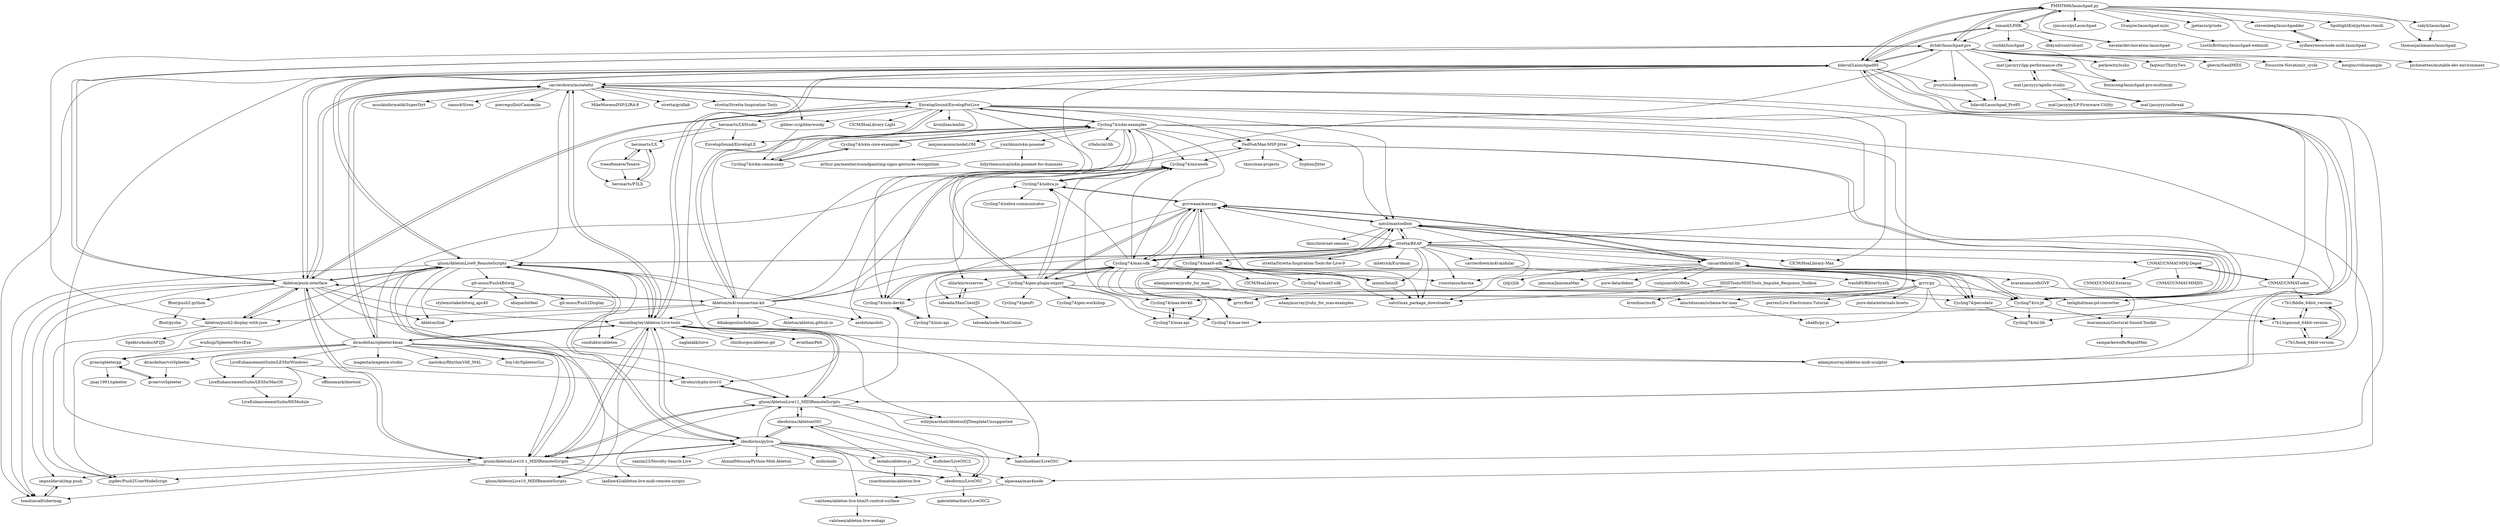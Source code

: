 digraph G {
"FMMT666/launchpad.py" -> "nimaid/LPHK"
"FMMT666/launchpad.py" -> "dvhdr/launchpad-pro"
"FMMT666/launchpad.py" -> "rjmunro/pyLaunchpad"
"FMMT666/launchpad.py" -> "hdavid/Launchpad95"
"FMMT666/launchpad.py" -> "Granjow/launchpad-mini"
"FMMT666/launchpad.py" -> "jpetazzo/griode"
"FMMT666/launchpad.py" -> "stevenleeg/launchpadder"
"FMMT666/launchpad.py" -> "sydlawrence/node-midi-launchpad"
"FMMT666/launchpad.py" -> "SpotlightKid/python-rtmidi" ["e"=1]
"FMMT666/launchpad.py" -> "eavelardev/novation-launchpad"
"FMMT666/launchpad.py" -> "thomasjachmann/launchpad"
"FMMT666/launchpad.py" -> "rakyll/launchpad"
"EnvelopSound/EnvelopForLive" -> "CICM/HoaLibrary-Max" ["e"=1]
"EnvelopSound/EnvelopForLive" -> "Cycling74/n4m-examples"
"EnvelopSound/EnvelopForLive" -> "kronihias/ambix" ["e"=1]
"EnvelopSound/EnvelopForLive" -> "EnvelopSound/EnvelopLX"
"EnvelopSound/EnvelopForLive" -> "heronarts/LXStudio"
"EnvelopSound/EnvelopForLive" -> "stretta/BEAP"
"EnvelopSound/EnvelopForLive" -> "carrierdown/mutateful"
"EnvelopSound/EnvelopForLive" -> "CICM/HoaLibrary-Light" ["e"=1]
"EnvelopSound/EnvelopForLive" -> "Ableton/m4l-connection-kit"
"EnvelopSound/EnvelopForLive" -> "CNMAT/CNMAT-odot"
"EnvelopSound/EnvelopForLive" -> "FedFod/Max-MSP-Jitter"
"EnvelopSound/EnvelopForLive" -> "Cycling74/min-devkit"
"EnvelopSound/EnvelopForLive" -> "gibber-cc/gibberwocky"
"EnvelopSound/EnvelopForLive" -> "natcl/maxtoolbox"
"EnvelopSound/EnvelopForLive" -> "Ableton/push-interface"
"diracdeltas/spleeter4max" -> "carrierdown/mutateful"
"diracdeltas/spleeter4max" -> "diracdeltas/vstSpleeter"
"diracdeltas/spleeter4max" -> "danielbayley/Ableton-Live-tools"
"diracdeltas/spleeter4max" -> "LiveEnhancementSuite/LESforMacOS"
"diracdeltas/spleeter4max" -> "LiveEnhancementSuite/LESforWindows"
"diracdeltas/spleeter4max" -> "adamjmurray/ableton-midi-sculptor"
"diracdeltas/spleeter4max" -> "gluon/AbletonLive10.1_MIDIRemoteScripts"
"diracdeltas/spleeter4max" -> "magenta/magenta-studio" ["e"=1]
"diracdeltas/spleeter4max" -> "ideoforms/pylive"
"diracdeltas/spleeter4max" -> "Cycling74/miraweb"
"diracdeltas/spleeter4max" -> "ldrolez/clyphx-live10"
"diracdeltas/spleeter4max" -> "Ableton/push-interface"
"diracdeltas/spleeter4max" -> "naotokui/RhythmVAE_M4L" ["e"=1]
"diracdeltas/spleeter4max" -> "boy1dr/SpleeterGui" ["e"=1]
"diracdeltas/spleeter4max" -> "gvne/spleeterpp"
"mat1jaczyyy/apollo-studio" -> "mat1jaczyyy/lpp-performance-cfw"
"mat1jaczyyy/apollo-studio" -> "mat1jaczyyy/LP-Firmware-Utility"
"mat1jaczyyy/apollo-studio" -> "mat1jaczyyy/outbreak"
"gluon/AbletonLive10.1_MIDIRemoteScripts" -> "gluon/AbletonLive11_MIDIRemoteScripts"
"gluon/AbletonLive10.1_MIDIRemoteScripts" -> "gluon/AbletonLive9_RemoteScripts"
"gluon/AbletonLive10.1_MIDIRemoteScripts" -> "ideoforms/pylive"
"gluon/AbletonLive10.1_MIDIRemoteScripts" -> "danielbayley/Ableton-Live-tools"
"gluon/AbletonLive10.1_MIDIRemoteScripts" -> "jzgdev/Push2UserModeScript"
"gluon/AbletonLive10.1_MIDIRemoteScripts" -> "gluon/AbletonLive10_MIDIRemoteScripts"
"gluon/AbletonLive10.1_MIDIRemoteScripts" -> "tomduncalf/ubermap"
"gluon/AbletonLive10.1_MIDIRemoteScripts" -> "ideoforms/LiveOSC"
"gluon/AbletonLive10.1_MIDIRemoteScripts" -> "laidlaw42/ableton-live-midi-remote-scripts"
"gluon/AbletonLive10.1_MIDIRemoteScripts" -> "impsnldavid/imp.push"
"gluon/AbletonLive10.1_MIDIRemoteScripts" -> "Ableton/push-interface"
"LiveEnhancementSuite/LESforWindows" -> "LiveEnhancementSuite/LESforMacOS"
"LiveEnhancementSuite/LESforWindows" -> "LiveEnhancementSuite/HSModule"
"LiveEnhancementSuite/LESforWindows" -> "offlinemark/dawtool"
"LiveEnhancementSuite/LESforWindows" -> "ldrolez/clyphx-live10"
"Cycling74/percolate" -> "Cycling74/ml-lib"
"stufisher/LiveOSC2" -> "ideoforms/LiveOSC"
"Ableton/push-interface" -> "Ableton/push2-display-with-juce"
"Ableton/push-interface" -> "gluon/AbletonLive9_RemoteScripts"
"Ableton/push-interface" -> "Ableton/link" ["e"=1]
"Ableton/push-interface" -> "Ableton/m4l-connection-kit"
"Ableton/push-interface" -> "gluon/AbletonLive11_MIDIRemoteScripts"
"Ableton/push-interface" -> "ffont/push2-python"
"Ableton/push-interface" -> "impsnldavid/imp.push"
"Ableton/push-interface" -> "gluon/AbletonLive10.1_MIDIRemoteScripts"
"Ableton/push-interface" -> "tomduncalf/ubermap"
"Ableton/push-interface" -> "carrierdown/mutateful"
"Ableton/push-interface" -> "hdavid/Launchpad95"
"Ableton/push-interface" -> "dvhdr/launchpad-pro"
"Ableton/push-interface" -> "EnvelopSound/EnvelopForLive"
"Ableton/push-interface" -> "jzgdev/Push2UserModeScript"
"Ableton/push-interface" -> "danielbayley/Ableton-Live-tools"
"hdavid/Launchpad95" -> "gluon/AbletonLive9_RemoteScripts"
"hdavid/Launchpad95" -> "gluon/AbletonLive11_MIDIRemoteScripts"
"hdavid/Launchpad95" -> "hdavid/Launchpad_Pro95"
"hdavid/Launchpad95" -> "FMMT666/launchpad.py"
"hdavid/Launchpad95" -> "dvhdr/launchpad-pro"
"hdavid/Launchpad95" -> "danielbayley/Ableton-Live-tools"
"hdavid/Launchpad95" -> "gluon/AbletonLive10.1_MIDIRemoteScripts"
"hdavid/Launchpad95" -> "adamjmurray/ableton-midi-sculptor"
"hdavid/Launchpad95" -> "Ableton/push-interface"
"hdavid/Launchpad95" -> "nimaid/LPHK"
"hdavid/Launchpad95" -> "carrierdown/mutateful"
"hdavid/Launchpad95" -> "jrcurtis/subsequencely"
"hdavid/Launchpad95" -> "hanshuebner/LiveOSC"
"hdavid/Launchpad95" -> "ldrolez/clyphx-live10"
"hdavid/Launchpad95" -> "tomduncalf/ubermap"
"Ableton/m4l-connection-kit" -> "Ableton/link" ["e"=1]
"Ableton/m4l-connection-kit" -> "Ableton/push-interface"
"Ableton/m4l-connection-kit" -> "EnvelopSound/EnvelopForLive"
"Ableton/m4l-connection-kit" -> "Cycling74/n4m-examples"
"Ableton/m4l-connection-kit" -> "FedFod/Max-MSP-Jitter"
"Ableton/m4l-connection-kit" -> "danielbayley/Ableton-Live-tools"
"Ableton/m4l-connection-kit" -> "Ableton/push2-display-with-juce"
"Ableton/m4l-connection-kit" -> "gluon/AbletonLive9_RemoteScripts"
"Ableton/m4l-connection-kit" -> "stretta/BEAP"
"Ableton/m4l-connection-kit" -> "axoloti/axoloti" ["e"=1]
"Ableton/m4l-connection-kit" -> "hdavid/Launchpad95"
"Ableton/m4l-connection-kit" -> "Ableton/ableton.github.io"
"Ableton/m4l-connection-kit" -> "Cycling74/miraweb"
"Ableton/m4l-connection-kit" -> "Cycling74/xebra.js"
"Ableton/m4l-connection-kit" -> "ddiakopoulos/hiduino" ["e"=1]
"gvne/spleeterpp" -> "gvne/vstSpleeter"
"gvne/spleeterpp" -> "jinay1991/spleeter" ["e"=1]
"wudicgi/SpleeterMsvcExe" -> "gvne/spleeterpp"
"Cycling74/miraweb" -> "Cycling74/xebra.js"
"Cycling74/miraweb" -> "olilarkin/wsserver"
"Cycling74/miraweb" -> "Cycling74/max-devkit"
"gluon/AbletonLive9_RemoteScripts" -> "gluon/AbletonLive10.1_MIDIRemoteScripts"
"gluon/AbletonLive9_RemoteScripts" -> "Ableton/push-interface"
"gluon/AbletonLive9_RemoteScripts" -> "hdavid/Launchpad95"
"gluon/AbletonLive9_RemoteScripts" -> "danielbayley/Ableton-Live-tools"
"gluon/AbletonLive9_RemoteScripts" -> "gluon/AbletonLive10_MIDIRemoteScripts"
"gluon/AbletonLive9_RemoteScripts" -> "stretta/BEAP"
"gluon/AbletonLive9_RemoteScripts" -> "tomduncalf/ubermap"
"gluon/AbletonLive9_RemoteScripts" -> "gluon/AbletonLive11_MIDIRemoteScripts"
"gluon/AbletonLive9_RemoteScripts" -> "ideoforms/pylive"
"gluon/AbletonLive9_RemoteScripts" -> "Ableton/link" ["e"=1]
"gluon/AbletonLive9_RemoteScripts" -> "jzgdev/Push2UserModeScript"
"gluon/AbletonLive9_RemoteScripts" -> "conduktor/ableton"
"gluon/AbletonLive9_RemoteScripts" -> "carrierdown/mutateful"
"gluon/AbletonLive9_RemoteScripts" -> "Ableton/push2-display-with-juce"
"gluon/AbletonLive9_RemoteScripts" -> "git-moss/Push4Bitwig"
"stretta/BEAP" -> "stretta/Stretta-Inspiration-Tools-for-Live-9"
"stretta/BEAP" -> "natcl/maxtoolbox"
"stretta/BEAP" -> "carrierdown/m4l-midular"
"stretta/BEAP" -> "grrrwaaa/maxcpp"
"stretta/BEAP" -> "natcl/max_package_downloader"
"stretta/BEAP" -> "Cycling74/max6-sdk"
"stretta/BEAP" -> "CNMAT/CNMAT-MMJ-Depot"
"stretta/BEAP" -> "mhetrick/Euromax"
"stretta/BEAP" -> "gluon/AbletonLive9_RemoteScripts"
"stretta/BEAP" -> "cmuartfab/ml-lib"
"stretta/BEAP" -> "Cycling74/percolate"
"stretta/BEAP" -> "CICM/HoaLibrary-Max" ["e"=1]
"stretta/BEAP" -> "Cycling74/max-sdk"
"stretta/BEAP" -> "iannix/IanniX"
"stretta/BEAP" -> "rconstanzo/karma"
"natcl/maxtoolbox" -> "grrrwaaa/maxcpp"
"natcl/maxtoolbox" -> "natcl/max_package_downloader"
"natcl/maxtoolbox" -> "Cycling74/cv.jit"
"natcl/maxtoolbox" -> "cmuartfab/ml-lib"
"natcl/maxtoolbox" -> "tkzic/internet-sensors"
"natcl/maxtoolbox" -> "Cycling74/max-sdk"
"natcl/maxtoolbox" -> "stretta/BEAP"
"natcl/maxtoolbox" -> "Cycling74/ml-lib"
"ideoforms/AbletonOSC" -> "ideoforms/pylive"
"ideoforms/AbletonOSC" -> "gluon/AbletonLive11_MIDIRemoteScripts"
"ideoforms/AbletonOSC" -> "ideoforms/LiveOSC"
"ideoforms/AbletonOSC" -> "stufisher/LiveOSC2"
"Cycling74/gen-plugin-export" -> "Cycling74/max-sdk"
"Cycling74/gen-plugin-export" -> "grrrwaaa/maxcpp"
"Cycling74/gen-plugin-export" -> "Cycling74/genPi"
"Cycling74/gen-plugin-export" -> "Cycling74/xebra.js"
"Cycling74/gen-plugin-export" -> "Cycling74/min-devkit"
"Cycling74/gen-plugin-export" -> "Cycling74/miraweb"
"Cycling74/gen-plugin-export" -> "Cycling74/max-api"
"Cycling74/gen-plugin-export" -> "Cycling74/max-test"
"Cycling74/gen-plugin-export" -> "Cycling74/gen-workshop"
"Cycling74/gen-plugin-export" -> "Cycling74/percolate"
"Cycling74/gen-plugin-export" -> "Cycling74/cv.jit"
"Cycling74/gen-plugin-export" -> "Cycling74/n4m-examples"
"mat1jaczyyy/lpp-performance-cfw" -> "mat1jaczyyy/apollo-studio"
"mat1jaczyyy/lpp-performance-cfw" -> "mat1jaczyyy/outbreak"
"mat1jaczyyy/lpp-performance-cfw" -> "fenixsong/launchpad-pro-multimidi"
"Cycling74/n4m-examples" -> "Cycling74/n4m-core-examples"
"Cycling74/n4m-examples" -> "Cycling74/n4m-community"
"Cycling74/n4m-examples" -> "Cycling74/min-devkit"
"Cycling74/n4m-examples" -> "Cycling74/gen-plugin-export"
"Cycling74/n4m-examples" -> "FedFod/Max-MSP-Jitter"
"Cycling74/n4m-examples" -> "EnvelopSound/EnvelopForLive"
"Cycling74/n4m-examples" -> "Cycling74/cv.jit"
"Cycling74/n4m-examples" -> "natcl/maxtoolbox"
"Cycling74/n4m-examples" -> "iamjoncannon/nodeLOM"
"Cycling74/n4m-examples" -> "Cycling74/miraweb"
"Cycling74/n4m-examples" -> "alpacaaa/max4node"
"Cycling74/n4m-examples" -> "Cycling74/xebra.js"
"Cycling74/n4m-examples" -> "yuichkun/n4m-posenet"
"Cycling74/n4m-examples" -> "irllabs/ml-lib"
"Cycling74/n4m-examples" -> "Cycling74/max-sdk"
"alpacaaa/max4node" -> "valsteen/ableton-live-html5-control-surface"
"nimaid/LPHK" -> "FMMT666/launchpad.py"
"nimaid/LPHK" -> "hdavid/Launchpad95"
"nimaid/LPHK" -> "ruohki/lunchpad" ["e"=1]
"nimaid/LPHK" -> "eavelardev/novation-launchpad"
"nimaid/LPHK" -> "dbkynd/controlcast"
"nimaid/LPHK" -> "dvhdr/launchpad-pro"
"ideoforms/LiveOSC" -> "gabrielebarbieri/LiveOSC2"
"FedFod/Max-MSP-Jitter" -> "tkzic/max-projects"
"FedFod/Max-MSP-Jitter" -> "Cycling74/cv.jit"
"FedFod/Max-MSP-Jitter" -> "Cycling74/miraweb"
"FedFod/Max-MSP-Jitter" -> "Syphon/Jitter" ["e"=1]
"Ableton/push2-display-with-juce" -> "Ableton/push-interface"
"Ableton/push2-display-with-juce" -> "SpektroAudio/AP2JS"
"Ableton/push2-display-with-juce" -> "jzgdev/Push2UserModeScript"
"Cycling74/max-api" -> "Cycling74/max-devkit"
"Cycling74/max-sdk" -> "Cycling74/min-devkit"
"Cycling74/max-sdk" -> "grrrwaaa/maxcpp"
"Cycling74/max-sdk" -> "Cycling74/gen-plugin-export"
"Cycling74/max-sdk" -> "Cycling74/max-api"
"Cycling74/max-sdk" -> "natcl/maxtoolbox"
"Cycling74/max-sdk" -> "Cycling74/min-api"
"Cycling74/max-sdk" -> "Cycling74/xebra.js"
"Cycling74/max-sdk" -> "Cycling74/max-devkit"
"Cycling74/max-sdk" -> "Cycling74/max-test"
"Cycling74/max-sdk" -> "Cycling74/cv.jit"
"Cycling74/max-sdk" -> "Cycling74/percolate"
"Cycling74/max-sdk" -> "rconstanzo/karma"
"Cycling74/max-sdk" -> "iainctduncan/scheme-for-max"
"Cycling74/max-sdk" -> "Cycling74/miraweb"
"CNMAT/CNMAT-odot" -> "tmhglnd/max-pd-converter" ["e"=1]
"CNMAT/CNMAT-odot" -> "v7b1/fiddle_64bit_version"
"CNMAT/CNMAT-odot" -> "CNMAT/CNMAT-MMJ-Depot"
"carrierdown/mutateful" -> "adamjmurray/ableton-midi-sculptor"
"carrierdown/mutateful" -> "MikeMorenoDSP/LIRA-8" ["e"=1]
"carrierdown/mutateful" -> "stretta/gridlab" ["e"=1]
"carrierdown/mutateful" -> "danielbayley/Ableton-Live-tools"
"carrierdown/mutateful" -> "gibber-cc/gibberwocky"
"carrierdown/mutateful" -> "EnvelopSound/EnvelopForLive"
"carrierdown/mutateful" -> "diracdeltas/spleeter4max"
"carrierdown/mutateful" -> "Ableton/push-interface"
"carrierdown/mutateful" -> "stretta/Stretta-Inspiration-Tools"
"carrierdown/mutateful" -> "musikinformatik/SuperDirt" ["e"=1]
"carrierdown/mutateful" -> "iainctduncan/scheme-for-max"
"carrierdown/mutateful" -> "cannc4/Siren" ["e"=1]
"carrierdown/mutateful" -> "pierreguillot/Camomile" ["e"=1]
"gluon/AbletonLive11_MIDIRemoteScripts" -> "gluon/AbletonLive10.1_MIDIRemoteScripts"
"gluon/AbletonLive11_MIDIRemoteScripts" -> "ldrolez/clyphx-live10"
"gluon/AbletonLive11_MIDIRemoteScripts" -> "laidlaw42/ableton-live-midi-remote-scripts"
"gluon/AbletonLive11_MIDIRemoteScripts" -> "ideoforms/AbletonOSC"
"gluon/AbletonLive11_MIDIRemoteScripts" -> "hdavid/Launchpad95"
"gluon/AbletonLive11_MIDIRemoteScripts" -> "ideoforms/LiveOSC"
"gluon/AbletonLive11_MIDIRemoteScripts" -> "hanshuebner/LiveOSC"
"gluon/AbletonLive11_MIDIRemoteScripts" -> "willrjmarshall/AbletonDJTemplateUnsupported"
"gluon/AbletonLive11_MIDIRemoteScripts" -> "danielbayley/Ableton-Live-tools"
"Granjow/launchpad-mini" -> "LostInBrittany/launchpad-webmidi"
"rakyll/launchpad" -> "thomasjachmann/launchpad"
"ideoforms/pylive" -> "ideoforms/LiveOSC"
"ideoforms/pylive" -> "ideoforms/AbletonOSC"
"ideoforms/pylive" -> "hanshuebner/LiveOSC"
"ideoforms/pylive" -> "gluon/AbletonLive10.1_MIDIRemoteScripts"
"ideoforms/pylive" -> "stufisher/LiveOSC2"
"ideoforms/pylive" -> "danielbayley/Ableton-Live-tools"
"ideoforms/pylive" -> "leolabs/ableton-js"
"ideoforms/pylive" -> "gluon/AbletonLive11_MIDIRemoteScripts"
"ideoforms/pylive" -> "gluon/AbletonLive9_RemoteScripts"
"ideoforms/pylive" -> "samim23/Novelty-Search-Live"
"ideoforms/pylive" -> "AhmadMoussa/Python-Midi-Ableton"
"ideoforms/pylive" -> "mido/mido" ["e"=1]
"ideoforms/pylive" -> "valsteen/ableton-live-html5-control-surface"
"dvhdr/launchpad-pro" -> "jrcurtis/subsequencely"
"dvhdr/launchpad-pro" -> "mat1jaczyyy/lpp-performance-cfw"
"dvhdr/launchpad-pro" -> "FMMT666/launchpad.py"
"dvhdr/launchpad-pro" -> "perkowitz/issho"
"dvhdr/launchpad-pro" -> "faqteur/ThirtyTwo"
"dvhdr/launchpad-pro" -> "hdavid/Launchpad95"
"dvhdr/launchpad-pro" -> "gbevin/SendMIDI" ["e"=1]
"dvhdr/launchpad-pro" -> "axoloti/axoloti" ["e"=1]
"dvhdr/launchpad-pro" -> "Focusrite-Novation/r_cycle"
"dvhdr/launchpad-pro" -> "korginc/volcasample" ["e"=1]
"dvhdr/launchpad-pro" -> "Ableton/push2-display-with-juce"
"dvhdr/launchpad-pro" -> "Ableton/push-interface"
"dvhdr/launchpad-pro" -> "hdavid/Launchpad_Pro95"
"dvhdr/launchpad-pro" -> "pichenettes/mutable-dev-environment" ["e"=1]
"dvhdr/launchpad-pro" -> "fenixsong/launchpad-pro-multimidi"
"impsnldavid/imp.push" -> "tomduncalf/ubermap"
"LiveEnhancementSuite/LESforMacOS" -> "LiveEnhancementSuite/HSModule"
"danielbayley/Ableton-Live-tools" -> "gluon/AbletonLive9_RemoteScripts"
"danielbayley/Ableton-Live-tools" -> "gluon/AbletonLive10.1_MIDIRemoteScripts"
"danielbayley/Ableton-Live-tools" -> "adamjmurray/ableton-midi-sculptor"
"danielbayley/Ableton-Live-tools" -> "gluon/AbletonLive10_MIDIRemoteScripts"
"danielbayley/Ableton-Live-tools" -> "gluon/AbletonLive11_MIDIRemoteScripts"
"danielbayley/Ableton-Live-tools" -> "ideoforms/pylive"
"danielbayley/Ableton-Live-tools" -> "naglalakk/loive"
"danielbayley/Ableton-Live-tools" -> "carrierdown/mutateful"
"danielbayley/Ableton-Live-tools" -> "hanshuebner/LiveOSC"
"danielbayley/Ableton-Live-tools" -> "clintburgos/ableton-git"
"danielbayley/Ableton-Live-tools" -> "diracdeltas/spleeter4max"
"danielbayley/Ableton-Live-tools" -> "conduktor/ableton"
"danielbayley/Ableton-Live-tools" -> "willrjmarshall/AbletonDJTemplateUnsupported"
"danielbayley/Ableton-Live-tools" -> "eviathan/Pelt"
"danielbayley/Ableton-Live-tools" -> "hdavid/Launchpad95"
"grrrr/py" -> "grrrr/flext"
"grrrr/py" -> "cmuartfab/ml-lib"
"grrrr/py" -> "Cycling74/max-devkit"
"grrrr/py" -> "iainctduncan/scheme-for-max"
"grrrr/py" -> "tmhglnd/max-pd-converter" ["e"=1]
"grrrr/py" -> "v7b1/sigmund_64bit-version"
"grrrr/py" -> "porres/Live-Electronics-Tutorial" ["e"=1]
"grrrr/py" -> "pure-data/externals-howto" ["e"=1]
"grrrr/py" -> "shakfu/py-js"
"diracdeltas/vstSpleeter" -> "gvne/vstSpleeter"
"Cycling74/cv.jit" -> "natcl/maxtoolbox"
"Cycling74/cv.jit" -> "Cycling74/max-test"
"Cycling74/cv.jit" -> "cmuartfab/ml-lib"
"Cycling74/cv.jit" -> "bcaramiaux/Gestural-Sound-Toolkit"
"Cycling74/cv.jit" -> "Cycling74/ml-lib"
"Cycling74/cv.jit" -> "FedFod/Max-MSP-Jitter"
"bcaramiaux/Gestural-Sound-Toolkit" -> "samparkewolfe/RapidMax"
"bcaramiaux/ofxGVF" -> "bcaramiaux/Gestural-Sound-Toolkit"
"cmuartfab/ml-lib" -> "Cycling74/cv.jit"
"cmuartfab/ml-lib" -> "natcl/maxtoolbox"
"cmuartfab/ml-lib" -> "rjdj/rjlib" ["e"=1]
"cmuartfab/ml-lib" -> "rconstanzo/karma"
"cmuartfab/ml-lib" -> "grrrwaaa/maxcpp"
"cmuartfab/ml-lib" -> "jamoma/JamomaMax"
"cmuartfab/ml-lib" -> "grrrr/py"
"cmuartfab/ml-lib" -> "bcaramiaux/ofxGVF"
"cmuartfab/ml-lib" -> "pure-data/deken" ["e"=1]
"cmuartfab/ml-lib" -> "v7b1/sigmund_64bit-version"
"cmuartfab/ml-lib" -> "Cycling74/percolate"
"cmuartfab/ml-lib" -> "cuinjune/ofxOfelia" ["e"=1]
"v7b1/bonk_64bit-version" -> "v7b1/fiddle_64bit_version"
"v7b1/bonk_64bit-version" -> "v7b1/sigmund_64bit-version"
"v7b1/fiddle_64bit_version" -> "v7b1/bonk_64bit-version"
"v7b1/fiddle_64bit_version" -> "v7b1/sigmund_64bit-version"
"HISSTools/HISSTools_Impulse_Response_Toolbox" -> "natcl/max_package_downloader"
"HISSTools/HISSTools_Impulse_Response_Toolbox" -> "kronihias/mcfx" ["e"=1]
"ldrolez/clyphx-live10" -> "gluon/AbletonLive11_MIDIRemoteScripts"
"leolabs/ableton-js" -> "alpacaaa/max4node"
"leolabs/ableton-js" -> "ricardomatias/ableton-live"
"leolabs/ableton-js" -> "ideoforms/AbletonOSC"
"Cycling74/min-devkit" -> "Cycling74/min-api"
"Cycling74/min-devkit" -> "Cycling74/max-sdk"
"stevenleeg/launchpadder" -> "sydlawrence/node-midi-launchpad"
"sydlawrence/node-midi-launchpad" -> "stevenleeg/launchpadder"
"iannix/IanniX" -> "natcl/max_package_downloader"
"iannix/IanniX" -> "Cycling74/max6-sdk"
"valsteen/ableton-live-html5-control-surface" -> "valsteen/ableton-live-webapi"
"grrrwaaa/maxcpp" -> "natcl/maxtoolbox"
"grrrwaaa/maxcpp" -> "Cycling74/max6-sdk"
"grrrwaaa/maxcpp" -> "Cycling74/max-sdk"
"grrrwaaa/maxcpp" -> "Cycling74/xebra.js"
"grrrwaaa/maxcpp" -> "natcl/max_package_downloader"
"grrrwaaa/maxcpp" -> "Cycling74/gen-plugin-export"
"grrrwaaa/maxcpp" -> "taboada/MaxClientJS"
"grrrwaaa/maxcpp" -> "grrrr/flext"
"grrrwaaa/maxcpp" -> "cmuartfab/ml-lib"
"tomduncalf/ubermap" -> "impsnldavid/imp.push"
"heronarts/LX" -> "heronarts/P3LX"
"heronarts/LX" -> "treeoftenere/Tenere"
"treeoftenere/Tenere" -> "heronarts/P3LX"
"treeoftenere/Tenere" -> "heronarts/LX"
"jrcurtis/subsequencely" -> "hdavid/Launchpad_Pro95"
"heronarts/LXStudio" -> "EnvelopSound/EnvelopLX"
"heronarts/LXStudio" -> "heronarts/LX"
"heronarts/LXStudio" -> "heronarts/P3LX"
"git-moss/Push4Bitwig" -> "abique/bitfeel"
"git-moss/Push4Bitwig" -> "git-moss/Push2Display"
"git-moss/Push4Bitwig" -> "stylemistake/bitwig_apc40"
"iainctduncan/scheme-for-max" -> "shakfu/py-js"
"Cycling74/xebra.js" -> "Cycling74/miraweb"
"Cycling74/xebra.js" -> "Cycling74/xebra-communicator"
"Cycling74/xebra.js" -> "grrrwaaa/maxcpp"
"taboada/MaxClientJS" -> "taboada/node-MaxComm"
"taboada/MaxClientJS" -> "olilarkin/wsserver"
"gibber-cc/gibberwocky" -> "Cycling74/n4m-community"
"Cycling74/max6-sdk" -> "natcl/max_package_downloader"
"Cycling74/max6-sdk" -> "grrrwaaa/maxcpp"
"Cycling74/max6-sdk" -> "adamjmurray/jruby_for_max"
"Cycling74/max6-sdk" -> "olilarkin/wsserver"
"Cycling74/max6-sdk" -> "CICM/HoaLibrary" ["e"=1]
"Cycling74/max6-sdk" -> "Cycling74/max5-sdk"
"Cycling74/max6-sdk" -> "iannix/IanniX"
"Cycling74/max6-sdk" -> "grrrr/flext"
"Cycling74/max6-sdk" -> "natcl/maxtoolbox"
"carrierdown/m4l-midular" -> "trash80/BlitterSynth"
"gvne/vstSpleeter" -> "gvne/spleeterpp"
"Cycling74/n4m-community" -> "Cycling74/n4m-core-examples"
"Cycling74/n4m-community" -> "Cycling74/n4m-examples"
"Cycling74/n4m-core-examples" -> "Cycling74/n4m-community"
"Cycling74/n4m-core-examples" -> "Cycling74/n4m-examples"
"heronarts/P3LX" -> "heronarts/LX"
"olilarkin/wsserver" -> "taboada/MaxClientJS"
"adamjmurray/jruby_for_max" -> "adamjmurray/jruby_for_max-examples"
"ffont/push2-python" -> "ffont/pysha"
"Cycling74/min-api" -> "Cycling74/min-devkit"
"v7b1/sigmund_64bit-version" -> "v7b1/bonk_64bit-version"
"v7b1/sigmund_64bit-version" -> "v7b1/fiddle_64bit_version"
"CNMAT/CNMAT-MMJ-Depot" -> "CNMAT/CNMAT-MMJSS"
"CNMAT/CNMAT-MMJ-Depot" -> "CNMAT/CNMAT-odot"
"CNMAT/CNMAT-MMJ-Depot" -> "CNMAT/CNMAT-Externs"
"yuichkun/n4m-posenet" -> "arthur-parmentier/soundpainting-signs-gestures-recognition"
"yuichkun/n4m-posenet" -> "billythemusical/n4m-posenet-for-dummies"
"Cycling74/max-devkit" -> "Cycling74/max-api"
"FMMT666/launchpad.py" ["l"="2.83,37.334"]
"nimaid/LPHK" ["l"="2.856,37.328"]
"dvhdr/launchpad-pro" ["l"="2.88,37.325"]
"rjmunro/pyLaunchpad" ["l"="2.818,37.353"]
"hdavid/Launchpad95" ["l"="2.912,37.344"]
"Granjow/launchpad-mini" ["l"="2.767,37.32"]
"jpetazzo/griode" ["l"="2.793,37.302"]
"stevenleeg/launchpadder" ["l"="2.803,37.321"]
"sydlawrence/node-midi-launchpad" ["l"="2.793,37.331"]
"SpotlightKid/python-rtmidi" ["l"="1.655,38.638"]
"eavelardev/novation-launchpad" ["l"="2.83,37.317"]
"thomasjachmann/launchpad" ["l"="2.799,37.351"]
"rakyll/launchpad" ["l"="2.779,37.349"]
"EnvelopSound/EnvelopForLive" ["l"="2.992,37.416"]
"CICM/HoaLibrary-Max" ["l"="-11.322,40.78"]
"Cycling74/n4m-examples" ["l"="3.03,37.433"]
"kronihias/ambix" ["l"="-11.305,40.741"]
"EnvelopSound/EnvelopLX" ["l"="3.044,37.4"]
"heronarts/LXStudio" ["l"="3.076,37.396"]
"stretta/BEAP" ["l"="2.967,37.461"]
"carrierdown/mutateful" ["l"="2.972,37.384"]
"CICM/HoaLibrary-Light" ["l"="-11.315,40.761"]
"Ableton/m4l-connection-kit" ["l"="2.967,37.405"]
"CNMAT/CNMAT-odot" ["l"="2.917,37.458"]
"FedFod/Max-MSP-Jitter" ["l"="2.991,37.435"]
"Cycling74/min-devkit" ["l"="3.032,37.45"]
"gibber-cc/gibberwocky" ["l"="3.018,37.398"]
"natcl/maxtoolbox" ["l"="2.991,37.477"]
"Ableton/push-interface" ["l"="2.943,37.364"]
"diracdeltas/spleeter4max" ["l"="2.984,37.367"]
"diracdeltas/vstSpleeter" ["l"="3.052,37.35"]
"danielbayley/Ableton-Live-tools" ["l"="2.961,37.35"]
"LiveEnhancementSuite/LESforMacOS" ["l"="2.937,37.402"]
"LiveEnhancementSuite/LESforWindows" ["l"="2.917,37.394"]
"adamjmurray/ableton-midi-sculptor" ["l"="2.961,37.365"]
"gluon/AbletonLive10.1_MIDIRemoteScripts" ["l"="2.939,37.343"]
"magenta/magenta-studio" ["l"="1.919,38.575"]
"ideoforms/pylive" ["l"="2.968,37.322"]
"Cycling74/miraweb" ["l"="3.007,37.439"]
"ldrolez/clyphx-live10" ["l"="2.929,37.353"]
"naotokui/RhythmVAE_M4L" ["l"="-0.088,39.851"]
"boy1dr/SpleeterGui" ["l"="0.189,40.296"]
"gvne/spleeterpp" ["l"="3.063,37.328"]
"mat1jaczyyy/apollo-studio" ["l"="2.837,37.245"]
"mat1jaczyyy/lpp-performance-cfw" ["l"="2.848,37.271"]
"mat1jaczyyy/LP-Firmware-Utility" ["l"="2.826,37.225"]
"mat1jaczyyy/outbreak" ["l"="2.828,37.258"]
"gluon/AbletonLive11_MIDIRemoteScripts" ["l"="2.943,37.331"]
"gluon/AbletonLive9_RemoteScripts" ["l"="2.941,37.377"]
"jzgdev/Push2UserModeScript" ["l"="2.921,37.369"]
"gluon/AbletonLive10_MIDIRemoteScripts" ["l"="2.956,37.338"]
"tomduncalf/ubermap" ["l"="2.911,37.36"]
"ideoforms/LiveOSC" ["l"="2.952,37.302"]
"laidlaw42/ableton-live-midi-remote-scripts" ["l"="2.923,37.316"]
"impsnldavid/imp.push" ["l"="2.897,37.356"]
"LiveEnhancementSuite/HSModule" ["l"="2.913,37.411"]
"offlinemark/dawtool" ["l"="2.881,37.416"]
"Cycling74/percolate" ["l"="2.991,37.49"]
"Cycling74/ml-lib" ["l"="2.976,37.484"]
"stufisher/LiveOSC2" ["l"="2.969,37.286"]
"Ableton/push2-display-with-juce" ["l"="2.908,37.376"]
"Ableton/link" ["l"="1.594,37.817"]
"ffont/push2-python" ["l"="3.004,37.349"]
"hdavid/Launchpad_Pro95" ["l"="2.896,37.31"]
"jrcurtis/subsequencely" ["l"="2.9,37.322"]
"hanshuebner/LiveOSC" ["l"="2.939,37.318"]
"axoloti/axoloti" ["l"="1.305,36.877"]
"Ableton/ableton.github.io" ["l"="2.995,37.395"]
"Cycling74/xebra.js" ["l"="3.012,37.451"]
"ddiakopoulos/hiduino" ["l"="1.23,37"]
"gvne/vstSpleeter" ["l"="3.082,37.336"]
"jinay1991/spleeter" ["l"="0.22,40.393"]
"wudicgi/SpleeterMsvcExe" ["l"="3.103,37.304"]
"olilarkin/wsserver" ["l"="3.035,37.493"]
"Cycling74/max-devkit" ["l"="3.008,37.475"]
"conduktor/ableton" ["l"="2.977,37.353"]
"git-moss/Push4Bitwig" ["l"="2.86,37.399"]
"stretta/Stretta-Inspiration-Tools-for-Live-9" ["l"="2.936,37.451"]
"carrierdown/m4l-midular" ["l"="2.908,37.485"]
"grrrwaaa/maxcpp" ["l"="3.005,37.487"]
"natcl/max_package_downloader" ["l"="3.012,37.501"]
"Cycling74/max6-sdk" ["l"="3,37.508"]
"CNMAT/CNMAT-MMJ-Depot" ["l"="2.896,37.468"]
"mhetrick/Euromax" ["l"="2.932,37.478"]
"cmuartfab/ml-lib" ["l"="2.971,37.496"]
"Cycling74/max-sdk" ["l"="3.007,37.463"]
"iannix/IanniX" ["l"="3.014,37.515"]
"rconstanzo/karma" ["l"="2.964,37.477"]
"Cycling74/cv.jit" ["l"="2.988,37.467"]
"tkzic/internet-sensors" ["l"="2.993,37.527"]
"ideoforms/AbletonOSC" ["l"="2.972,37.304"]
"Cycling74/gen-plugin-export" ["l"="3.03,37.467"]
"Cycling74/genPi" ["l"="3.062,37.476"]
"Cycling74/max-api" ["l"="3.034,37.479"]
"Cycling74/max-test" ["l"="3.022,37.479"]
"Cycling74/gen-workshop" ["l"="3.075,37.486"]
"fenixsong/launchpad-pro-multimidi" ["l"="2.857,37.291"]
"Cycling74/n4m-core-examples" ["l"="3.056,37.427"]
"Cycling74/n4m-community" ["l"="3.046,37.416"]
"iamjoncannon/nodeLOM" ["l"="3.074,37.429"]
"alpacaaa/max4node" ["l"="3.035,37.358"]
"yuichkun/n4m-posenet" ["l"="3.094,37.437"]
"irllabs/ml-lib" ["l"="3.08,37.45"]
"valsteen/ableton-live-html5-control-surface" ["l"="3.022,37.326"]
"ruohki/lunchpad" ["l"="25.511,37.082"]
"dbkynd/controlcast" ["l"="2.826,37.299"]
"gabrielebarbieri/LiveOSC2" ["l"="2.956,37.271"]
"tkzic/max-projects" ["l"="3.02,37.417"]
"Syphon/Jitter" ["l"="33.542,-23.266"]
"SpektroAudio/AP2JS" ["l"="2.877,37.382"]
"Cycling74/min-api" ["l"="3.048,37.461"]
"iainctduncan/scheme-for-max" ["l"="2.959,37.444"]
"tmhglnd/max-pd-converter" ["l"="1.37,37.703"]
"v7b1/fiddle_64bit_version" ["l"="2.906,37.501"]
"MikeMorenoDSP/LIRA-8" ["l"="1.44,37.711"]
"stretta/gridlab" ["l"="1.882,37.214"]
"stretta/Stretta-Inspiration-Tools" ["l"="3.016,37.376"]
"musikinformatik/SuperDirt" ["l"="2.955,37.047"]
"cannc4/Siren" ["l"="2.936,37.061"]
"pierreguillot/Camomile" ["l"="1.473,37.756"]
"willrjmarshall/AbletonDJTemplateUnsupported" ["l"="2.976,37.334"]
"LostInBrittany/launchpad-webmidi" ["l"="2.741,37.315"]
"leolabs/ableton-js" ["l"="3.016,37.305"]
"samim23/Novelty-Search-Live" ["l"="2.944,37.281"]
"AhmadMoussa/Python-Midi-Ableton" ["l"="2.992,37.285"]
"mido/mido" ["l"="1.724,38.59"]
"perkowitz/issho" ["l"="2.87,37.299"]
"faqteur/ThirtyTwo" ["l"="2.857,37.308"]
"gbevin/SendMIDI" ["l"="2.49,36.991"]
"Focusrite-Novation/r_cycle" ["l"="2.882,37.285"]
"korginc/volcasample" ["l"="2.412,36.852"]
"pichenettes/mutable-dev-environment" ["l"="1.13,36.925"]
"naglalakk/loive" ["l"="2.991,37.34"]
"clintburgos/ableton-git" ["l"="2.995,37.316"]
"eviathan/Pelt" ["l"="2.999,37.331"]
"grrrr/py" ["l"="2.952,37.491"]
"grrrr/flext" ["l"="2.976,37.515"]
"v7b1/sigmund_64bit-version" ["l"="2.925,37.509"]
"porres/Live-Electronics-Tutorial" ["l"="1.377,37.775"]
"pure-data/externals-howto" ["l"="1.41,37.768"]
"shakfu/py-js" ["l"="2.94,37.468"]
"bcaramiaux/Gestural-Sound-Toolkit" ["l"="2.951,37.516"]
"samparkewolfe/RapidMax" ["l"="2.928,37.539"]
"bcaramiaux/ofxGVF" ["l"="2.948,37.535"]
"rjdj/rjlib" ["l"="1.33,37.742"]
"jamoma/JamomaMax" ["l"="2.971,37.536"]
"pure-data/deken" ["l"="1.37,37.747"]
"cuinjune/ofxOfelia" ["l"="1.385,37.76"]
"v7b1/bonk_64bit-version" ["l"="2.904,37.516"]
"HISSTools/HISSTools_Impulse_Response_Toolbox" ["l"="3.043,37.538"]
"kronihias/mcfx" ["l"="-11.339,40.713"]
"ricardomatias/ableton-live" ["l"="3.035,37.282"]
"valsteen/ableton-live-webapi" ["l"="3.043,37.31"]
"taboada/MaxClientJS" ["l"="3.048,37.507"]
"heronarts/LX" ["l"="3.121,37.384"]
"heronarts/P3LX" ["l"="3.115,37.395"]
"treeoftenere/Tenere" ["l"="3.142,37.387"]
"abique/bitfeel" ["l"="2.841,37.415"]
"git-moss/Push2Display" ["l"="2.833,37.395"]
"stylemistake/bitwig_apc40" ["l"="2.829,37.407"]
"Cycling74/xebra-communicator" ["l"="3.048,37.449"]
"taboada/node-MaxComm" ["l"="3.074,37.522"]
"adamjmurray/jruby_for_max" ["l"="3.007,37.55"]
"CICM/HoaLibrary" ["l"="-11.305,40.774"]
"Cycling74/max5-sdk" ["l"="3.012,37.531"]
"trash80/BlitterSynth" ["l"="2.881,37.5"]
"adamjmurray/jruby_for_max-examples" ["l"="3.01,37.571"]
"ffont/pysha" ["l"="3.03,37.339"]
"CNMAT/CNMAT-MMJSS" ["l"="2.868,37.469"]
"CNMAT/CNMAT-Externs" ["l"="2.857,37.484"]
"arthur-parmentier/soundpainting-signs-gestures-recognition" ["l"="3.123,37.444"]
"billythemusical/n4m-posenet-for-dummies" ["l"="3.117,37.433"]
}